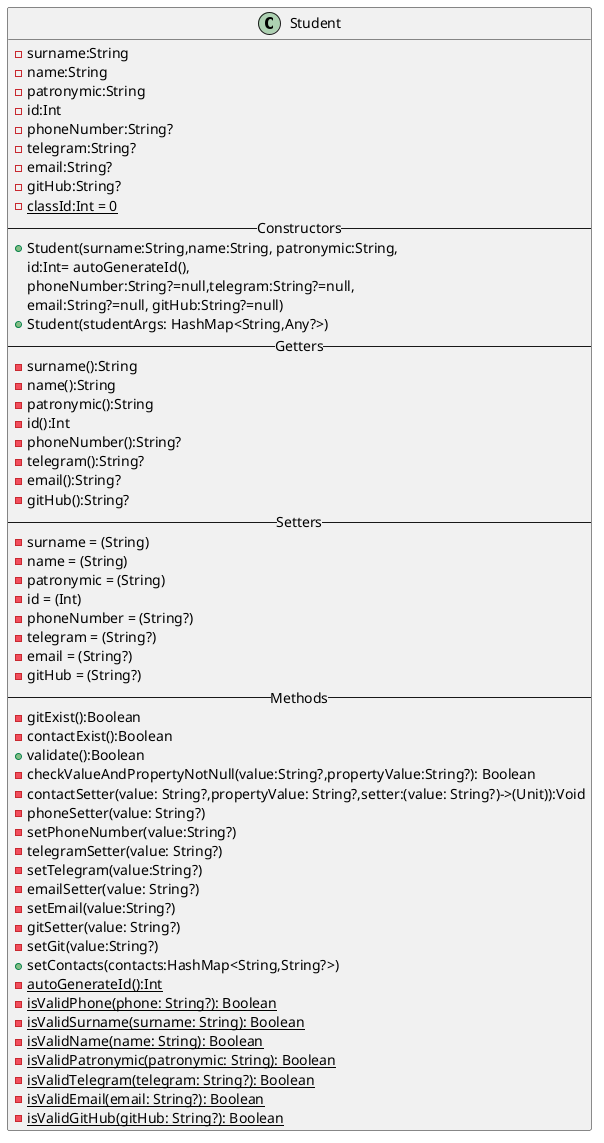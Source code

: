 @startuml
'https://plantuml.com/class-diagram

class Student
{
    -surname:String
    -name:String
    -patronymic:String
    -id:Int
    -phoneNumber:String?
    -telegram:String?
    -email:String?
    -gitHub:String?
    -{static} classId:Int = 0
    --Constructors--
    +Student(surname:String,name:String, patronymic:String,
       id:Int= autoGenerateId(),
       phoneNumber:String?=null,telegram:String?=null,
       email:String?=null, gitHub:String?=null)
    +Student(studentArgs: HashMap<String,Any?>)
    --Getters--
    -surname():String
    -name():String
    -patronymic():String
    -id():Int
    -phoneNumber():String?
    -telegram():String?
    -email():String?
    -gitHub():String?
    --Setters--
    -surname = (String)
    -name = (String)
    -patronymic = (String)
    -id = (Int)
    -phoneNumber = (String?)
    -telegram = (String?)
    -email = (String?)
    -gitHub = (String?)
    --Methods--
    -gitExist():Boolean
    -contactExist():Boolean
    +validate():Boolean
    -checkValueAndPropertyNotNull(value:String?,propertyValue:String?): Boolean
    -contactSetter(value: String?,propertyValue: String?,setter:(value: String?)->(Unit)):Void
    -phoneSetter(value: String?)
    -setPhoneNumber(value:String?)
    -telegramSetter(value: String?)
    -setTelegram(value:String?)
    -emailSetter(value: String?)
    -setEmail(value:String?)
    -gitSetter(value: String?)
    -setGit(value:String?)
    +setContacts(contacts:HashMap<String,String?>)
    -{static} autoGenerateId():Int
    -{static} isValidPhone(phone: String?): Boolean
    -{static} isValidSurname(surname: String): Boolean
    -{static} isValidName(name: String): Boolean
    -{static} isValidPatronymic(patronymic: String): Boolean
    -{static} isValidTelegram(telegram: String?): Boolean
    -{static} isValidEmail(email: String?): Boolean
    -{static} isValidGitHub(gitHub: String?): Boolean
}


@enduml